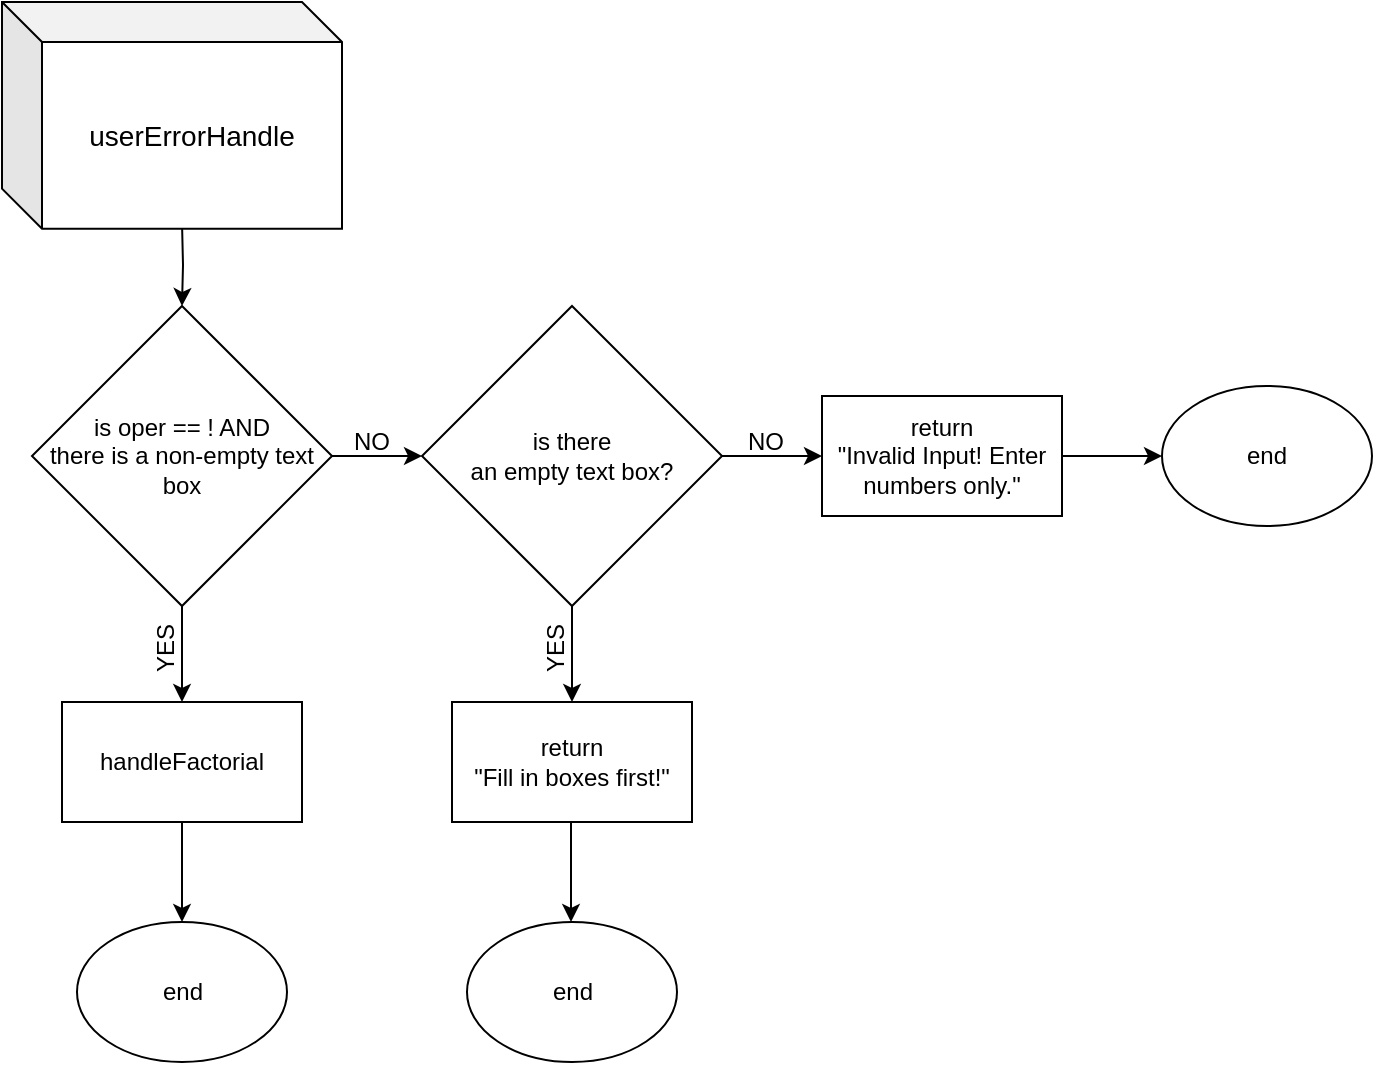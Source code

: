 <mxfile version="14.4.3" type="device"><diagram id="7WCl9esAc6OnONaXHaSA" name="Page-1"><mxGraphModel dx="852" dy="495" grid="1" gridSize="10" guides="1" tooltips="1" connect="1" arrows="1" fold="1" page="1" pageScale="1" pageWidth="850" pageHeight="1100" math="0" shadow="0"><root><mxCell id="0"/><mxCell id="1" parent="0"/><mxCell id="6D-M6WFTJnfY36C0lrIw-3" style="edgeStyle=orthogonalEdgeStyle;rounded=0;orthogonalLoop=1;jettySize=auto;html=1;exitX=0.5;exitY=1;exitDx=0;exitDy=0;entryX=0.5;entryY=0;entryDx=0;entryDy=0;" parent="1" target="kfW0FuFogiVAhXHHqU71-1" edge="1"><mxGeometry relative="1" as="geometry"><mxPoint x="400" y="120" as="sourcePoint"/><mxPoint x="400" y="150" as="targetPoint"/></mxGeometry></mxCell><mxCell id="EXPohHQWbllJPwO1W_zL-1" value="&lt;font style=&quot;font-size: 14px&quot;&gt;userErrorHandle&lt;/font&gt;" style="shape=cube;whiteSpace=wrap;html=1;boundedLbl=1;backgroundOutline=1;darkOpacity=0.05;darkOpacity2=0.1;" parent="1" vertex="1"><mxGeometry x="310" y="10" width="170" height="113.33" as="geometry"/></mxCell><mxCell id="kfW0FuFogiVAhXHHqU71-3" style="edgeStyle=orthogonalEdgeStyle;rounded=0;orthogonalLoop=1;jettySize=auto;html=1;exitX=1;exitY=0.5;exitDx=0;exitDy=0;" edge="1" parent="1" source="kfW0FuFogiVAhXHHqU71-1"><mxGeometry relative="1" as="geometry"><mxPoint x="520" y="237" as="targetPoint"/></mxGeometry></mxCell><mxCell id="kfW0FuFogiVAhXHHqU71-4" style="edgeStyle=orthogonalEdgeStyle;rounded=0;orthogonalLoop=1;jettySize=auto;html=1;exitX=0.5;exitY=1;exitDx=0;exitDy=0;" edge="1" parent="1" source="kfW0FuFogiVAhXHHqU71-1"><mxGeometry relative="1" as="geometry"><mxPoint x="400" y="360" as="targetPoint"/></mxGeometry></mxCell><mxCell id="kfW0FuFogiVAhXHHqU71-1" value="&lt;font style=&quot;font-size: 12px&quot;&gt;is oper == ! AND&lt;br&gt;there is a non-empty text box&lt;br&gt;&lt;/font&gt;" style="rhombus;whiteSpace=wrap;html=1;" vertex="1" parent="1"><mxGeometry x="325" y="162" width="150" height="150" as="geometry"/></mxCell><mxCell id="kfW0FuFogiVAhXHHqU71-5" value="YES" style="text;html=1;strokeColor=none;fillColor=none;align=center;verticalAlign=middle;whiteSpace=wrap;rounded=0;rotation=-90;" vertex="1" parent="1"><mxGeometry x="372" y="323" width="40" height="20" as="geometry"/></mxCell><mxCell id="kfW0FuFogiVAhXHHqU71-6" value="NO" style="text;html=1;strokeColor=none;fillColor=none;align=center;verticalAlign=middle;whiteSpace=wrap;rounded=0;" vertex="1" parent="1"><mxGeometry x="475" y="220" width="40" height="20" as="geometry"/></mxCell><mxCell id="kfW0FuFogiVAhXHHqU71-9" style="edgeStyle=orthogonalEdgeStyle;rounded=0;orthogonalLoop=1;jettySize=auto;html=1;exitX=0.5;exitY=1;exitDx=0;exitDy=0;" edge="1" parent="1" source="kfW0FuFogiVAhXHHqU71-8"><mxGeometry relative="1" as="geometry"><mxPoint x="595" y="360" as="targetPoint"/></mxGeometry></mxCell><mxCell id="kfW0FuFogiVAhXHHqU71-12" style="edgeStyle=orthogonalEdgeStyle;rounded=0;orthogonalLoop=1;jettySize=auto;html=1;exitX=1;exitY=0.5;exitDx=0;exitDy=0;" edge="1" parent="1" source="kfW0FuFogiVAhXHHqU71-8"><mxGeometry relative="1" as="geometry"><mxPoint x="720" y="237" as="targetPoint"/></mxGeometry></mxCell><mxCell id="kfW0FuFogiVAhXHHqU71-8" value="&lt;font style=&quot;font-size: 12px&quot;&gt;is there &lt;br&gt;an empty text box?&lt;br&gt;&lt;/font&gt;" style="rhombus;whiteSpace=wrap;html=1;" vertex="1" parent="1"><mxGeometry x="520" y="162" width="150" height="150" as="geometry"/></mxCell><mxCell id="kfW0FuFogiVAhXHHqU71-11" value="YES" style="text;html=1;strokeColor=none;fillColor=none;align=center;verticalAlign=middle;whiteSpace=wrap;rounded=0;rotation=-90;" vertex="1" parent="1"><mxGeometry x="567" y="323" width="40" height="20" as="geometry"/></mxCell><mxCell id="kfW0FuFogiVAhXHHqU71-13" value="NO" style="text;html=1;strokeColor=none;fillColor=none;align=center;verticalAlign=middle;whiteSpace=wrap;rounded=0;" vertex="1" parent="1"><mxGeometry x="672" y="220" width="40" height="20" as="geometry"/></mxCell><mxCell id="kfW0FuFogiVAhXHHqU71-16" style="edgeStyle=orthogonalEdgeStyle;rounded=0;orthogonalLoop=1;jettySize=auto;html=1;exitX=0.5;exitY=1;exitDx=0;exitDy=0;" edge="1" parent="1" source="kfW0FuFogiVAhXHHqU71-14"><mxGeometry relative="1" as="geometry"><mxPoint x="400" y="470" as="targetPoint"/></mxGeometry></mxCell><mxCell id="kfW0FuFogiVAhXHHqU71-14" value="handleFactorial" style="rounded=0;whiteSpace=wrap;html=1;" vertex="1" parent="1"><mxGeometry x="340" y="360" width="120" height="60" as="geometry"/></mxCell><mxCell id="kfW0FuFogiVAhXHHqU71-17" value="end" style="ellipse;whiteSpace=wrap;html=1;" vertex="1" parent="1"><mxGeometry x="347.5" y="470" width="105" height="70" as="geometry"/></mxCell><mxCell id="kfW0FuFogiVAhXHHqU71-18" value="return&lt;br&gt;&quot;Fill in boxes first!&quot;" style="rounded=0;whiteSpace=wrap;html=1;" vertex="1" parent="1"><mxGeometry x="535" y="360" width="120" height="60" as="geometry"/></mxCell><mxCell id="kfW0FuFogiVAhXHHqU71-24" style="edgeStyle=orthogonalEdgeStyle;rounded=0;orthogonalLoop=1;jettySize=auto;html=1;exitX=1;exitY=0.5;exitDx=0;exitDy=0;" edge="1" parent="1" source="kfW0FuFogiVAhXHHqU71-19"><mxGeometry relative="1" as="geometry"><mxPoint x="890" y="237" as="targetPoint"/></mxGeometry></mxCell><mxCell id="kfW0FuFogiVAhXHHqU71-19" value="return&lt;br&gt;&quot;Invalid Input! Enter numbers only.&quot;" style="rounded=0;whiteSpace=wrap;html=1;" vertex="1" parent="1"><mxGeometry x="720" y="207" width="120" height="60" as="geometry"/></mxCell><mxCell id="kfW0FuFogiVAhXHHqU71-21" style="edgeStyle=orthogonalEdgeStyle;rounded=0;orthogonalLoop=1;jettySize=auto;html=1;exitX=0.5;exitY=1;exitDx=0;exitDy=0;" edge="1" parent="1"><mxGeometry relative="1" as="geometry"><mxPoint x="594.5" y="470" as="targetPoint"/><mxPoint x="594.5" y="420" as="sourcePoint"/></mxGeometry></mxCell><mxCell id="kfW0FuFogiVAhXHHqU71-22" value="end" style="ellipse;whiteSpace=wrap;html=1;" vertex="1" parent="1"><mxGeometry x="542.5" y="470" width="105" height="70" as="geometry"/></mxCell><mxCell id="kfW0FuFogiVAhXHHqU71-25" value="end" style="ellipse;whiteSpace=wrap;html=1;" vertex="1" parent="1"><mxGeometry x="890" y="202" width="105" height="70" as="geometry"/></mxCell></root></mxGraphModel></diagram></mxfile>